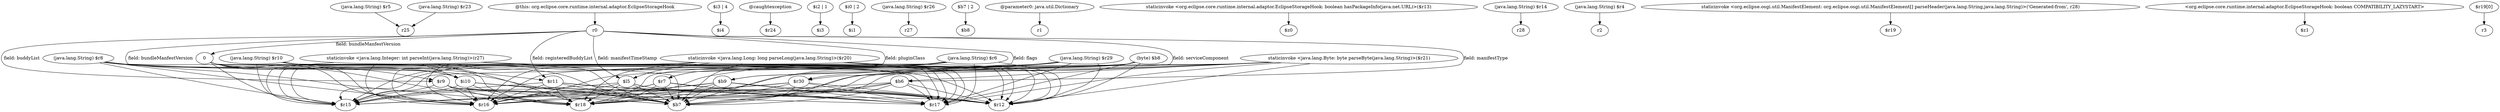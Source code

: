digraph g {
0[label="(java.lang.String) $r5"]
1[label="r25"]
0->1[label=""]
2[label="$i10"]
3[label="$b7"]
2->3[label=""]
4[label="$r12"]
2->4[label=""]
5[label="@this: org.eclipse.core.runtime.internal.adaptor.EclipseStorageHook"]
6[label="r0"]
5->6[label=""]
7[label="(java.lang.String) $r10"]
7->3[label=""]
8[label="staticinvoke <java.lang.Long: long parseLong(java.lang.String)>($r20)"]
9[label="$l5"]
8->9[label=""]
10[label="$r7"]
11[label="$r18"]
10->11[label=""]
12[label="(java.lang.String) $r29"]
13[label="$r15"]
12->13[label=""]
14[label="(java.lang.String) $r8"]
14->11[label=""]
15[label="staticinvoke <java.lang.Byte: byte parseByte(java.lang.String)>($r21)"]
15->13[label=""]
16[label="(java.lang.String) $r23"]
16->1[label=""]
17[label="$r9"]
17->11[label=""]
18[label="$r16"]
8->18[label=""]
19[label="$r17"]
8->19[label=""]
20[label="0"]
20->11[label=""]
8->3[label=""]
21[label="$b6"]
21->3[label=""]
9->3[label=""]
14->4[label=""]
21->11[label=""]
22[label="$i3 | 4"]
23[label="$i4"]
22->23[label=""]
24[label="(java.lang.String) $r6"]
24->19[label=""]
25[label="@caughtexception"]
26[label="$r24"]
25->26[label=""]
21->18[label=""]
27[label="$i2 | 1"]
28[label="$i3"]
27->28[label=""]
2->19[label=""]
12->3[label=""]
29[label="$i0 | 2"]
30[label="$i1"]
29->30[label=""]
31[label="(byte) $b8"]
31->11[label=""]
14->19[label=""]
15->21[label=""]
32[label="$b9"]
32->13[label=""]
33[label="$r30"]
33->4[label=""]
10->4[label=""]
12->4[label=""]
15->4[label=""]
20->2[label=""]
20->3[label=""]
6->10[label="field: pluginClass"]
15->3[label=""]
34[label="staticinvoke <java.lang.Integer: int parseInt(java.lang.String)>(r27)"]
34->13[label=""]
12->18[label=""]
2->13[label=""]
33->18[label=""]
35[label="$r11"]
6->35[label="field: registeredBuddyList"]
10->18[label=""]
33->11[label=""]
24->13[label=""]
32->3[label=""]
10->19[label=""]
8->11[label=""]
12->19[label=""]
31->32[label=""]
24->3[label=""]
36[label="(java.lang.String) $r26"]
37[label="r27"]
36->37[label=""]
14->18[label=""]
7->35[label=""]
6->33[label="field: serviceComponent"]
8->4[label=""]
38[label="$b7 | 2"]
39[label="$b8"]
38->39[label=""]
34->3[label=""]
31->3[label=""]
34->2[label=""]
35->11[label=""]
14->13[label=""]
15->11[label=""]
10->13[label=""]
6->2[label="field: bundleManfestVersion"]
34->4[label=""]
12->11[label=""]
31->4[label=""]
17->13[label=""]
20->13[label=""]
9->11[label=""]
40[label="@parameter0: java.util.Dictionary"]
41[label="r1"]
40->41[label=""]
24->10[label=""]
15->19[label=""]
31->18[label=""]
24->4[label=""]
8->13[label=""]
6->21[label="field: manifestType"]
17->3[label=""]
34->19[label=""]
42[label="staticinvoke <org.eclipse.core.runtime.internal.adaptor.EclipseStorageHook: boolean hasPackageInfo(java.net.URL)>($r13)"]
43[label="$z0"]
42->43[label=""]
12->33[label=""]
6->20[label="field: bundleManfestVersion"]
6->9[label="field: manifestTimeStamp"]
14->17[label=""]
35->18[label=""]
6->17[label="field: buddyList"]
7->13[label=""]
9->18[label=""]
44[label="(java.lang.String) $r14"]
45[label="r28"]
44->45[label=""]
20->4[label=""]
7->11[label=""]
32->19[label=""]
33->19[label=""]
35->3[label=""]
34->11[label=""]
2->11[label=""]
46[label="(java.lang.String) $r4"]
47[label="r2"]
46->47[label=""]
31->19[label=""]
15->18[label=""]
7->19[label=""]
33->13[label=""]
10->3[label=""]
24->18[label=""]
48[label="staticinvoke <org.eclipse.osgi.util.ManifestElement: org.eclipse.osgi.util.ManifestElement[] parseHeader(java.lang.String,java.lang.String)>('Generated-from', r28)"]
49[label="$r19"]
48->49[label=""]
20->18[label=""]
32->4[label=""]
50[label="<org.eclipse.core.runtime.internal.adaptor.EclipseStorageHook: boolean COMPATIBILITY_LAZYSTART>"]
51[label="$z1"]
50->51[label=""]
35->4[label=""]
6->32[label="field: flags"]
17->18[label=""]
24->11[label=""]
9->13[label=""]
7->18[label=""]
21->4[label=""]
33->3[label=""]
35->19[label=""]
20->19[label=""]
34->18[label=""]
17->19[label=""]
21->13[label=""]
7->4[label=""]
35->13[label=""]
32->18[label=""]
9->19[label=""]
2->18[label=""]
9->4[label=""]
17->4[label=""]
21->19[label=""]
52[label="$r19[0]"]
53[label="r3"]
52->53[label=""]
32->11[label=""]
31->13[label=""]
14->3[label=""]
}